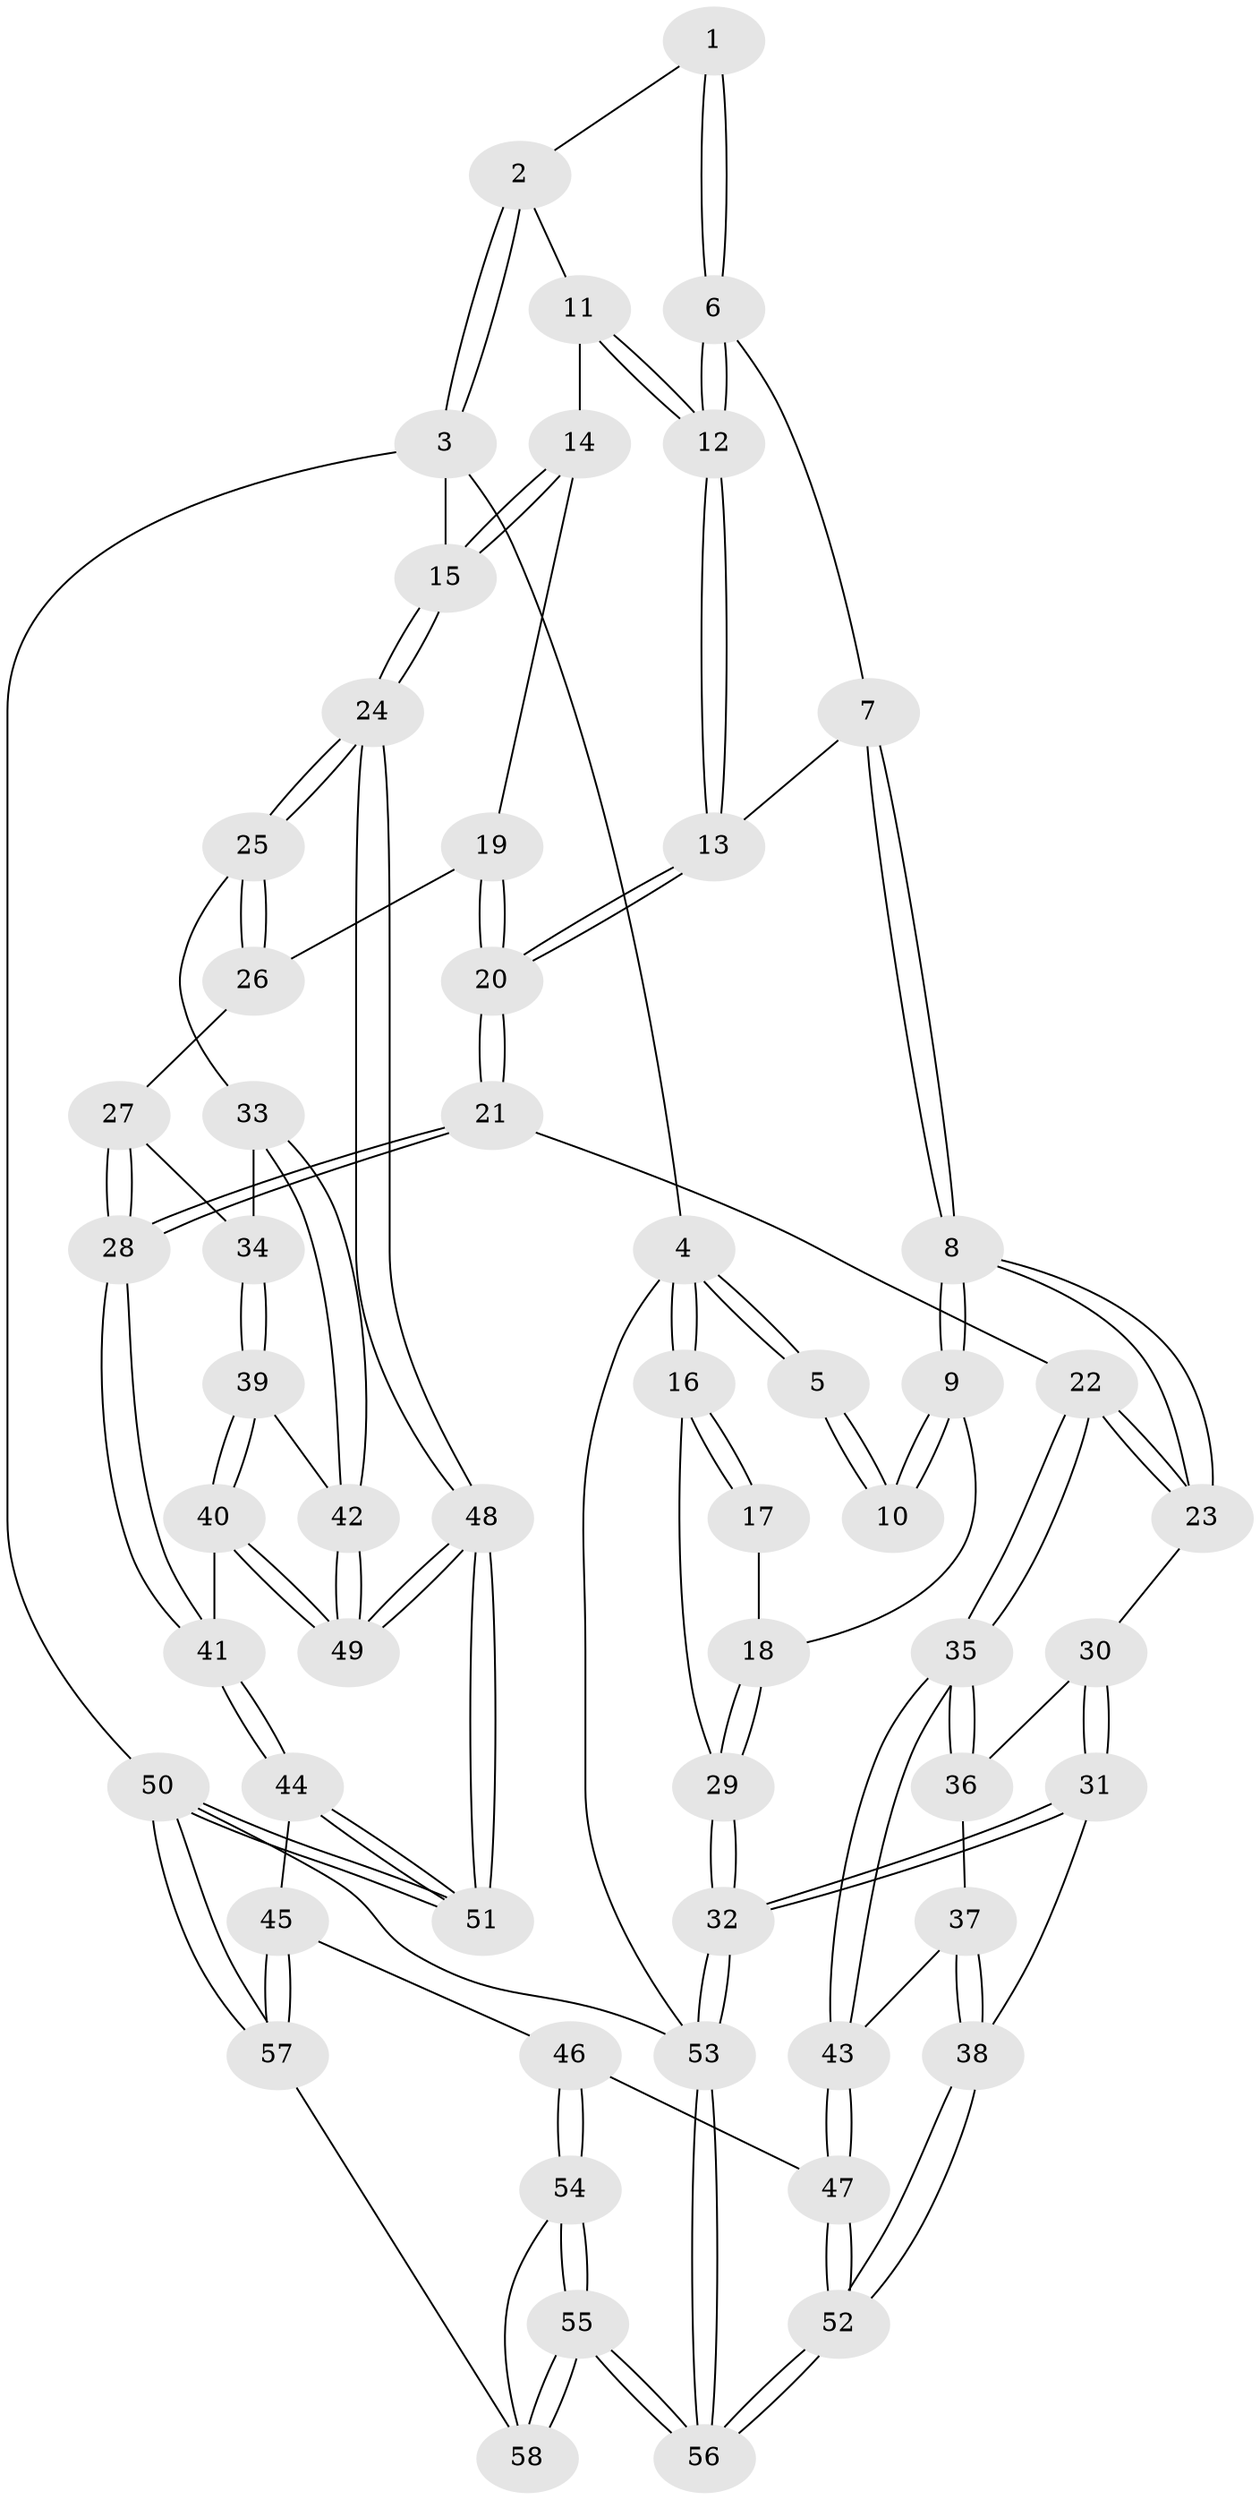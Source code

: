 // Generated by graph-tools (version 1.1) at 2025/51/03/09/25 03:51:07]
// undirected, 58 vertices, 142 edges
graph export_dot {
graph [start="1"]
  node [color=gray90,style=filled];
  1 [pos="+0.479568914633648+0"];
  2 [pos="+0.7996341424052602+0"];
  3 [pos="+1+0"];
  4 [pos="+0+0"];
  5 [pos="+0.4316748239908072+0"];
  6 [pos="+0.5326659803725746+0.020257530976753393"];
  7 [pos="+0.4779944526622562+0.22772826558190365"];
  8 [pos="+0.2767757022570951+0.3125843516365863"];
  9 [pos="+0.2648352411512847+0.30516874599235166"];
  10 [pos="+0.2746882097209577+0.16212593590946026"];
  11 [pos="+0.799985410869262+0.17034294760453428"];
  12 [pos="+0.7086528191523331+0.2282494921946599"];
  13 [pos="+0.676924140204237+0.29622011364801754"];
  14 [pos="+0.9712964476292715+0.21492186613945624"];
  15 [pos="+1+0.17800052410945058"];
  16 [pos="+0+0"];
  17 [pos="+0+0"];
  18 [pos="+0.20616027212911864+0.3180062270815155"];
  19 [pos="+0.8655914189812136+0.4011953073531138"];
  20 [pos="+0.6756487233603897+0.35732004422272584"];
  21 [pos="+0.6032992009728869+0.4981924441645517"];
  22 [pos="+0.5457220899926497+0.5112491539774114"];
  23 [pos="+0.33151298896105225+0.38855667903360364"];
  24 [pos="+1+0.5029101462941427"];
  25 [pos="+1+0.5141578173697877"];
  26 [pos="+0.8836732118266061+0.42706844543625977"];
  27 [pos="+0.8229314944496944+0.5586487018046629"];
  28 [pos="+0.6527873086639997+0.5425039451531102"];
  29 [pos="+0+0.46945149082833576"];
  30 [pos="+0.2648109391793148+0.5927179461778463"];
  31 [pos="+0.04114719547521652+0.7155245881706682"];
  32 [pos="+0+0.7173137740540361"];
  33 [pos="+1+0.5615365190502051"];
  34 [pos="+0.884191753141871+0.6044982764249316"];
  35 [pos="+0.5063681207234346+0.5845203180471266"];
  36 [pos="+0.2776432241815164+0.6013386166327477"];
  37 [pos="+0.3349442767929901+0.6621111749140663"];
  38 [pos="+0.1620747708018275+0.7584087693061883"];
  39 [pos="+0.8671616311818963+0.6908470078510034"];
  40 [pos="+0.7899893284875683+0.7616610307247269"];
  41 [pos="+0.7283517219398598+0.7787189947516217"];
  42 [pos="+0.9457156468614196+0.7297450875287397"];
  43 [pos="+0.4433051387970591+0.7424462687572931"];
  44 [pos="+0.716196434374677+0.7997816293724488"];
  45 [pos="+0.704883150065064+0.8109516821960486"];
  46 [pos="+0.528914906734711+0.82511038214212"];
  47 [pos="+0.4417014293762835+0.7779013537108879"];
  48 [pos="+1+1"];
  49 [pos="+1+0.9883748660650048"];
  50 [pos="+1+1"];
  51 [pos="+1+1"];
  52 [pos="+0.35299604915701527+0.8402101539516995"];
  53 [pos="+0+1"];
  54 [pos="+0.532257661013496+0.8548824122491483"];
  55 [pos="+0.3477834578126656+1"];
  56 [pos="+0.2767989007972794+1"];
  57 [pos="+0.7211460974752203+1"];
  58 [pos="+0.6324180992774765+1"];
  1 -- 2;
  1 -- 6;
  1 -- 6;
  2 -- 3;
  2 -- 3;
  2 -- 11;
  3 -- 4;
  3 -- 15;
  3 -- 50;
  4 -- 5;
  4 -- 5;
  4 -- 16;
  4 -- 16;
  4 -- 53;
  5 -- 10;
  5 -- 10;
  6 -- 7;
  6 -- 12;
  6 -- 12;
  7 -- 8;
  7 -- 8;
  7 -- 13;
  8 -- 9;
  8 -- 9;
  8 -- 23;
  8 -- 23;
  9 -- 10;
  9 -- 10;
  9 -- 18;
  11 -- 12;
  11 -- 12;
  11 -- 14;
  12 -- 13;
  12 -- 13;
  13 -- 20;
  13 -- 20;
  14 -- 15;
  14 -- 15;
  14 -- 19;
  15 -- 24;
  15 -- 24;
  16 -- 17;
  16 -- 17;
  16 -- 29;
  17 -- 18;
  18 -- 29;
  18 -- 29;
  19 -- 20;
  19 -- 20;
  19 -- 26;
  20 -- 21;
  20 -- 21;
  21 -- 22;
  21 -- 28;
  21 -- 28;
  22 -- 23;
  22 -- 23;
  22 -- 35;
  22 -- 35;
  23 -- 30;
  24 -- 25;
  24 -- 25;
  24 -- 48;
  24 -- 48;
  25 -- 26;
  25 -- 26;
  25 -- 33;
  26 -- 27;
  27 -- 28;
  27 -- 28;
  27 -- 34;
  28 -- 41;
  28 -- 41;
  29 -- 32;
  29 -- 32;
  30 -- 31;
  30 -- 31;
  30 -- 36;
  31 -- 32;
  31 -- 32;
  31 -- 38;
  32 -- 53;
  32 -- 53;
  33 -- 34;
  33 -- 42;
  33 -- 42;
  34 -- 39;
  34 -- 39;
  35 -- 36;
  35 -- 36;
  35 -- 43;
  35 -- 43;
  36 -- 37;
  37 -- 38;
  37 -- 38;
  37 -- 43;
  38 -- 52;
  38 -- 52;
  39 -- 40;
  39 -- 40;
  39 -- 42;
  40 -- 41;
  40 -- 49;
  40 -- 49;
  41 -- 44;
  41 -- 44;
  42 -- 49;
  42 -- 49;
  43 -- 47;
  43 -- 47;
  44 -- 45;
  44 -- 51;
  44 -- 51;
  45 -- 46;
  45 -- 57;
  45 -- 57;
  46 -- 47;
  46 -- 54;
  46 -- 54;
  47 -- 52;
  47 -- 52;
  48 -- 49;
  48 -- 49;
  48 -- 51;
  48 -- 51;
  50 -- 51;
  50 -- 51;
  50 -- 57;
  50 -- 57;
  50 -- 53;
  52 -- 56;
  52 -- 56;
  53 -- 56;
  53 -- 56;
  54 -- 55;
  54 -- 55;
  54 -- 58;
  55 -- 56;
  55 -- 56;
  55 -- 58;
  55 -- 58;
  57 -- 58;
}
